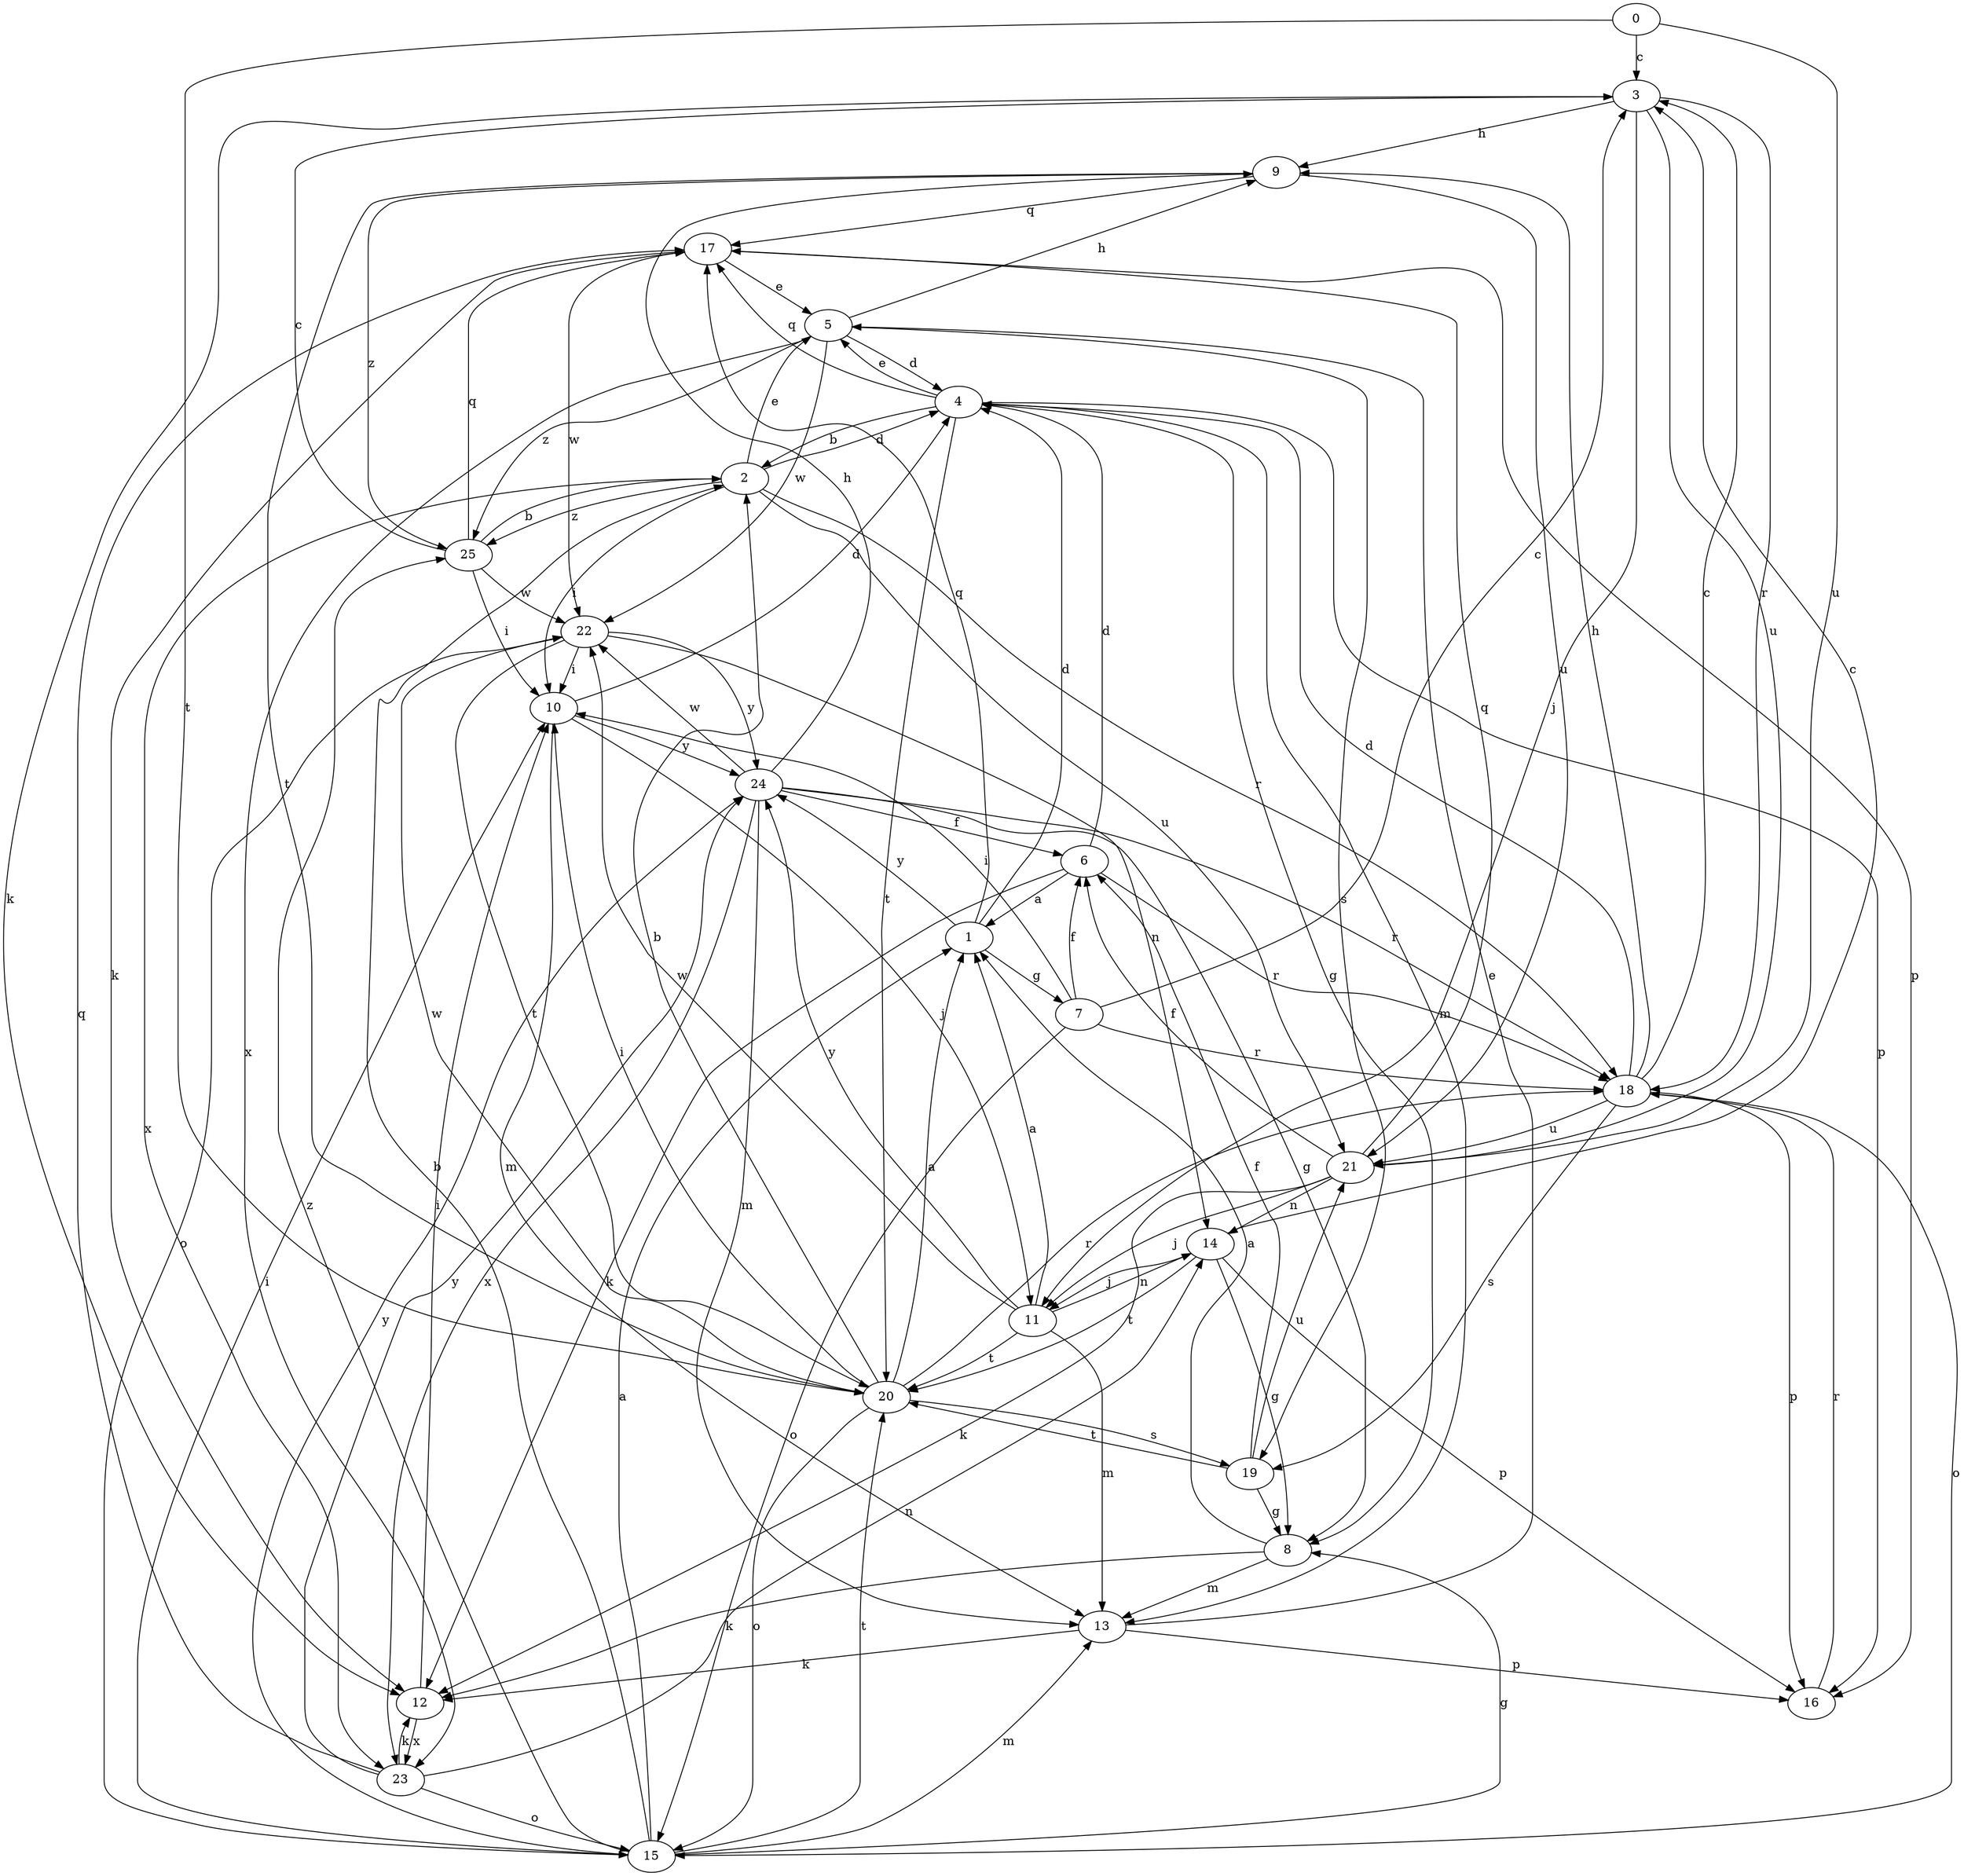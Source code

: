 strict digraph  {
0;
1;
2;
3;
4;
5;
6;
7;
8;
9;
10;
11;
12;
13;
14;
15;
16;
17;
18;
19;
20;
21;
22;
23;
24;
25;
0 -> 3  [label=c];
0 -> 20  [label=t];
0 -> 21  [label=u];
1 -> 4  [label=d];
1 -> 7  [label=g];
1 -> 17  [label=q];
1 -> 24  [label=y];
2 -> 4  [label=d];
2 -> 5  [label=e];
2 -> 10  [label=i];
2 -> 18  [label=r];
2 -> 21  [label=u];
2 -> 23  [label=x];
2 -> 25  [label=z];
3 -> 9  [label=h];
3 -> 11  [label=j];
3 -> 12  [label=k];
3 -> 18  [label=r];
3 -> 21  [label=u];
4 -> 2  [label=b];
4 -> 5  [label=e];
4 -> 8  [label=g];
4 -> 13  [label=m];
4 -> 16  [label=p];
4 -> 17  [label=q];
4 -> 20  [label=t];
5 -> 4  [label=d];
5 -> 9  [label=h];
5 -> 19  [label=s];
5 -> 22  [label=w];
5 -> 23  [label=x];
5 -> 25  [label=z];
6 -> 1  [label=a];
6 -> 4  [label=d];
6 -> 12  [label=k];
6 -> 18  [label=r];
7 -> 3  [label=c];
7 -> 6  [label=f];
7 -> 10  [label=i];
7 -> 15  [label=o];
7 -> 18  [label=r];
8 -> 1  [label=a];
8 -> 12  [label=k];
8 -> 13  [label=m];
9 -> 17  [label=q];
9 -> 20  [label=t];
9 -> 21  [label=u];
9 -> 25  [label=z];
10 -> 4  [label=d];
10 -> 11  [label=j];
10 -> 13  [label=m];
10 -> 24  [label=y];
11 -> 1  [label=a];
11 -> 13  [label=m];
11 -> 14  [label=n];
11 -> 20  [label=t];
11 -> 22  [label=w];
11 -> 24  [label=y];
12 -> 10  [label=i];
12 -> 23  [label=x];
13 -> 5  [label=e];
13 -> 12  [label=k];
13 -> 16  [label=p];
14 -> 3  [label=c];
14 -> 8  [label=g];
14 -> 11  [label=j];
14 -> 16  [label=p];
14 -> 20  [label=t];
15 -> 1  [label=a];
15 -> 2  [label=b];
15 -> 8  [label=g];
15 -> 10  [label=i];
15 -> 13  [label=m];
15 -> 20  [label=t];
15 -> 24  [label=y];
15 -> 25  [label=z];
16 -> 18  [label=r];
17 -> 5  [label=e];
17 -> 12  [label=k];
17 -> 16  [label=p];
17 -> 22  [label=w];
18 -> 3  [label=c];
18 -> 4  [label=d];
18 -> 9  [label=h];
18 -> 15  [label=o];
18 -> 16  [label=p];
18 -> 19  [label=s];
18 -> 21  [label=u];
19 -> 6  [label=f];
19 -> 8  [label=g];
19 -> 20  [label=t];
19 -> 21  [label=u];
20 -> 1  [label=a];
20 -> 2  [label=b];
20 -> 10  [label=i];
20 -> 15  [label=o];
20 -> 18  [label=r];
20 -> 19  [label=s];
20 -> 22  [label=w];
21 -> 6  [label=f];
21 -> 11  [label=j];
21 -> 12  [label=k];
21 -> 14  [label=n];
21 -> 17  [label=q];
22 -> 10  [label=i];
22 -> 14  [label=n];
22 -> 15  [label=o];
22 -> 20  [label=t];
22 -> 24  [label=y];
23 -> 12  [label=k];
23 -> 14  [label=n];
23 -> 15  [label=o];
23 -> 17  [label=q];
23 -> 24  [label=y];
24 -> 6  [label=f];
24 -> 8  [label=g];
24 -> 9  [label=h];
24 -> 13  [label=m];
24 -> 18  [label=r];
24 -> 22  [label=w];
24 -> 23  [label=x];
25 -> 2  [label=b];
25 -> 3  [label=c];
25 -> 10  [label=i];
25 -> 17  [label=q];
25 -> 22  [label=w];
}
